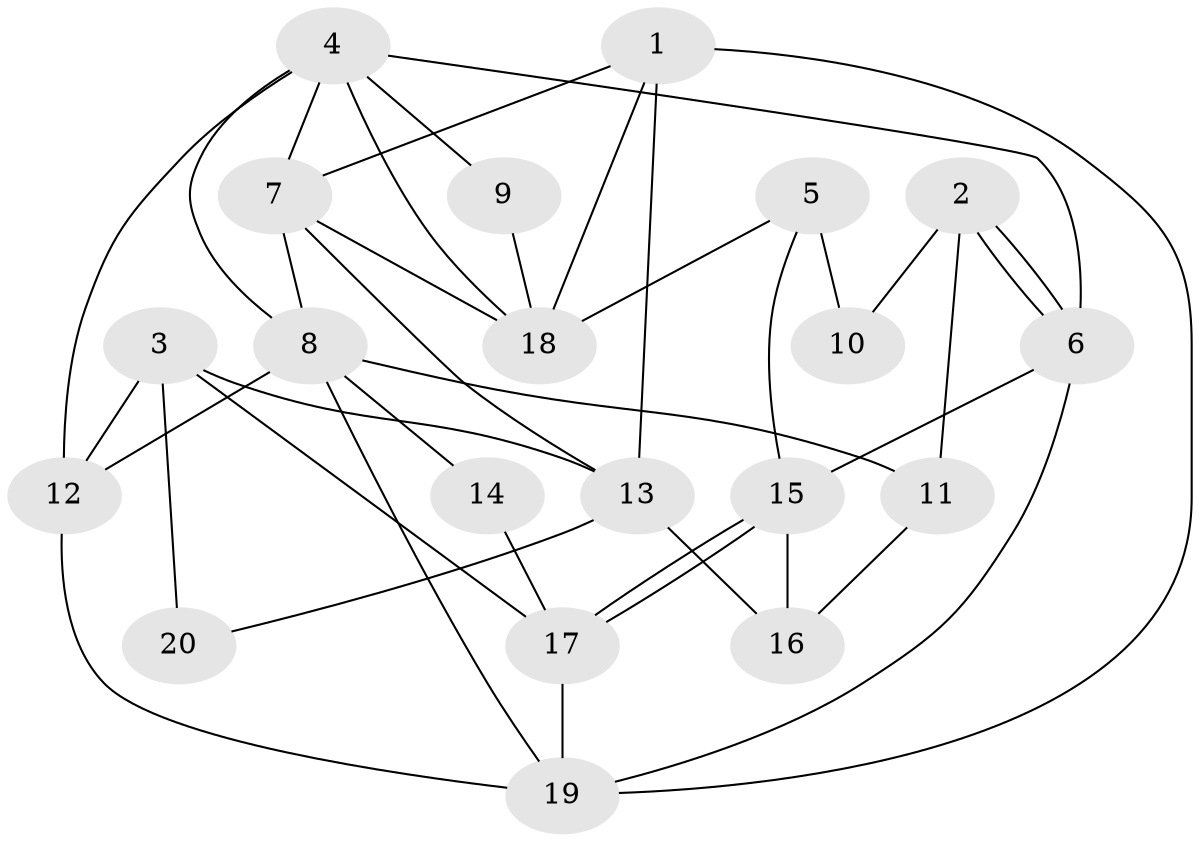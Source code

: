 // Generated by graph-tools (version 1.1) at 2025/46/02/15/25 05:46:28]
// undirected, 20 vertices, 40 edges
graph export_dot {
graph [start="1"]
  node [color=gray90,style=filled];
  1;
  2;
  3;
  4;
  5;
  6;
  7;
  8;
  9;
  10;
  11;
  12;
  13;
  14;
  15;
  16;
  17;
  18;
  19;
  20;
  1 -- 19;
  1 -- 13;
  1 -- 7;
  1 -- 18;
  2 -- 6;
  2 -- 6;
  2 -- 11;
  2 -- 10;
  3 -- 17;
  3 -- 12;
  3 -- 13;
  3 -- 20;
  4 -- 7;
  4 -- 18;
  4 -- 6;
  4 -- 8;
  4 -- 9;
  4 -- 12;
  5 -- 18;
  5 -- 15;
  5 -- 10;
  6 -- 15;
  6 -- 19;
  7 -- 8;
  7 -- 13;
  7 -- 18;
  8 -- 12;
  8 -- 11;
  8 -- 14;
  8 -- 19;
  9 -- 18;
  11 -- 16;
  12 -- 19;
  13 -- 16;
  13 -- 20;
  14 -- 17;
  15 -- 17;
  15 -- 17;
  15 -- 16;
  17 -- 19;
}
